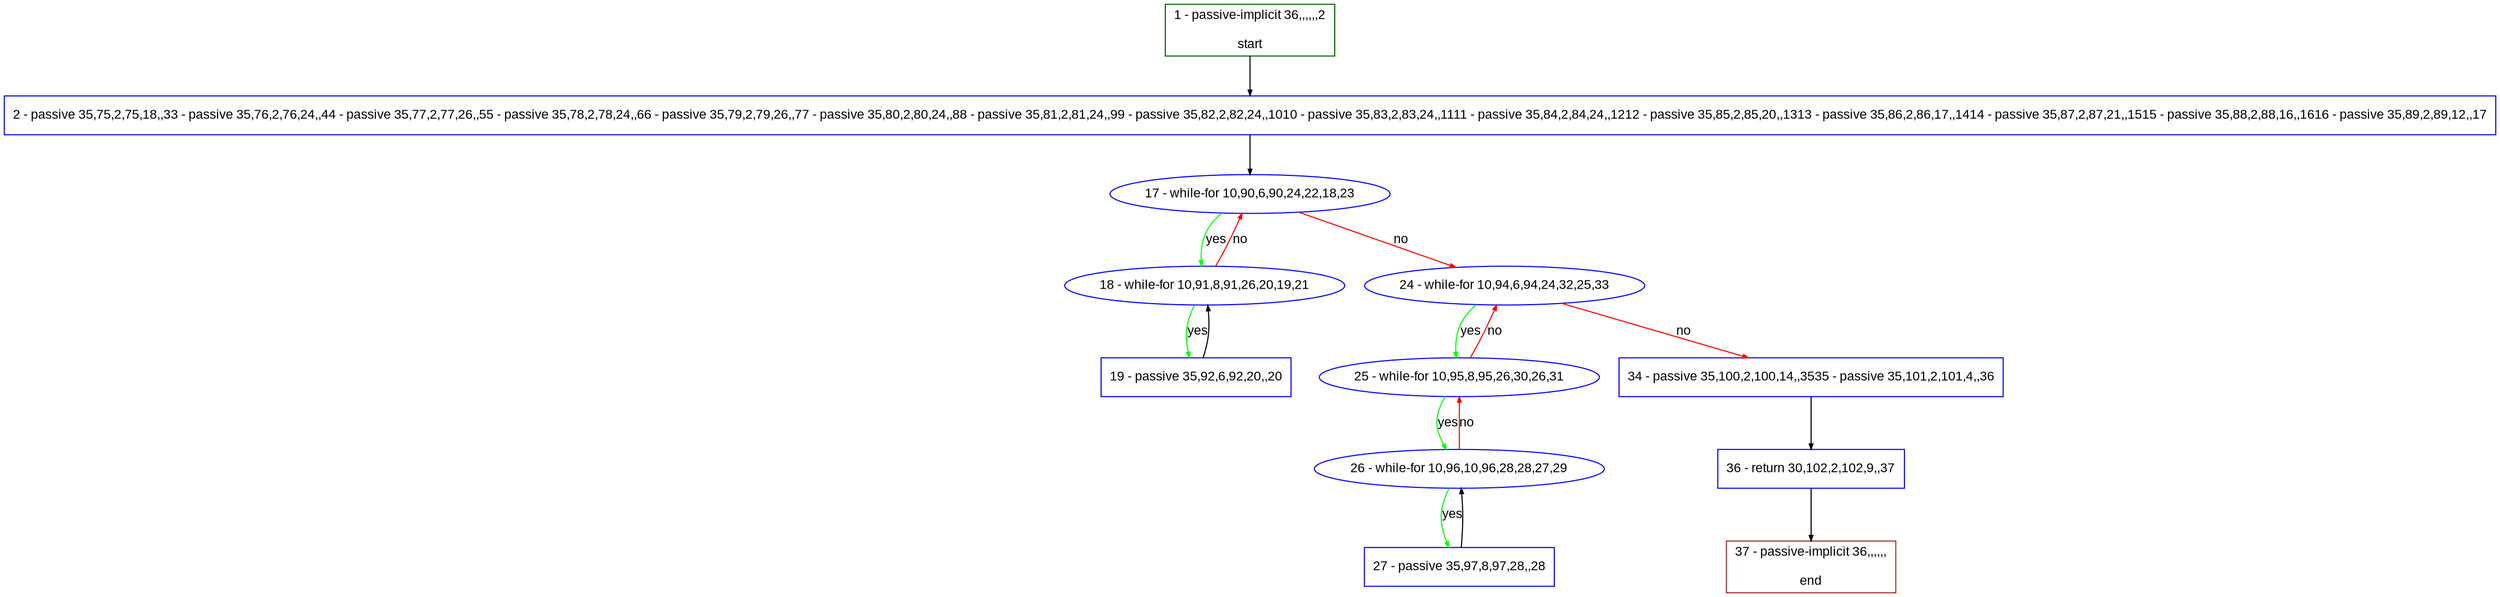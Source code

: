 digraph "" {
  graph [pack="true", label="", fontsize="12", packmode="clust", fontname="Arial", fillcolor="#FFFFCC", bgcolor="white", style="rounded,filled", compound="true"];
  node [node_initialized="no", label="", color="grey", fontsize="12", fillcolor="white", fontname="Arial", style="filled", shape="rectangle", compound="true", fixedsize="false"];
  edge [fontcolor="black", arrowhead="normal", arrowtail="none", arrowsize="0.5", ltail="", label="", color="black", fontsize="12", lhead="", fontname="Arial", dir="forward", compound="true"];
  __N1 [label="2 - passive 35,75,2,75,18,,33 - passive 35,76,2,76,24,,44 - passive 35,77,2,77,26,,55 - passive 35,78,2,78,24,,66 - passive 35,79,2,79,26,,77 - passive 35,80,2,80,24,,88 - passive 35,81,2,81,24,,99 - passive 35,82,2,82,24,,1010 - passive 35,83,2,83,24,,1111 - passive 35,84,2,84,24,,1212 - passive 35,85,2,85,20,,1313 - passive 35,86,2,86,17,,1414 - passive 35,87,2,87,21,,1515 - passive 35,88,2,88,16,,1616 - passive 35,89,2,89,12,,17", color="#0000ff", fillcolor="#ffffff", style="filled", shape="box"];
  __N2 [label="1 - passive-implicit 36,,,,,,2\n\nstart", color="#006400", fillcolor="#ffffff", style="filled", shape="box"];
  __N3 [label="17 - while-for 10,90,6,90,24,22,18,23", color="#0000ff", fillcolor="#ffffff", style="filled", shape="oval"];
  __N4 [label="18 - while-for 10,91,8,91,26,20,19,21", color="#0000ff", fillcolor="#ffffff", style="filled", shape="oval"];
  __N5 [label="24 - while-for 10,94,6,94,24,32,25,33", color="#0000ff", fillcolor="#ffffff", style="filled", shape="oval"];
  __N6 [label="19 - passive 35,92,6,92,20,,20", color="#0000ff", fillcolor="#ffffff", style="filled", shape="box"];
  __N7 [label="25 - while-for 10,95,8,95,26,30,26,31", color="#0000ff", fillcolor="#ffffff", style="filled", shape="oval"];
  __N8 [label="34 - passive 35,100,2,100,14,,3535 - passive 35,101,2,101,4,,36", color="#0000ff", fillcolor="#ffffff", style="filled", shape="box"];
  __N9 [label="26 - while-for 10,96,10,96,28,28,27,29", color="#0000ff", fillcolor="#ffffff", style="filled", shape="oval"];
  __N10 [label="27 - passive 35,97,8,97,28,,28", color="#0000ff", fillcolor="#ffffff", style="filled", shape="box"];
  __N11 [label="36 - return 30,102,2,102,9,,37", color="#0000ff", fillcolor="#ffffff", style="filled", shape="box"];
  __N12 [label="37 - passive-implicit 36,,,,,,\n\nend", color="#a52a2a", fillcolor="#ffffff", style="filled", shape="box"];
  __N2 -> __N1 [arrowhead="normal", arrowtail="none", color="#000000", label="", dir="forward"];
  __N1 -> __N3 [arrowhead="normal", arrowtail="none", color="#000000", label="", dir="forward"];
  __N3 -> __N4 [arrowhead="normal", arrowtail="none", color="#00ff00", label="yes", dir="forward"];
  __N4 -> __N3 [arrowhead="normal", arrowtail="none", color="#ff0000", label="no", dir="forward"];
  __N3 -> __N5 [arrowhead="normal", arrowtail="none", color="#ff0000", label="no", dir="forward"];
  __N4 -> __N6 [arrowhead="normal", arrowtail="none", color="#00ff00", label="yes", dir="forward"];
  __N6 -> __N4 [arrowhead="normal", arrowtail="none", color="#000000", label="", dir="forward"];
  __N5 -> __N7 [arrowhead="normal", arrowtail="none", color="#00ff00", label="yes", dir="forward"];
  __N7 -> __N5 [arrowhead="normal", arrowtail="none", color="#ff0000", label="no", dir="forward"];
  __N5 -> __N8 [arrowhead="normal", arrowtail="none", color="#ff0000", label="no", dir="forward"];
  __N7 -> __N9 [arrowhead="normal", arrowtail="none", color="#00ff00", label="yes", dir="forward"];
  __N9 -> __N7 [arrowhead="normal", arrowtail="none", color="#ff0000", label="no", dir="forward"];
  __N9 -> __N10 [arrowhead="normal", arrowtail="none", color="#00ff00", label="yes", dir="forward"];
  __N10 -> __N9 [arrowhead="normal", arrowtail="none", color="#000000", label="", dir="forward"];
  __N8 -> __N11 [arrowhead="normal", arrowtail="none", color="#000000", label="", dir="forward"];
  __N11 -> __N12 [arrowhead="normal", arrowtail="none", color="#000000", label="", dir="forward"];
}
